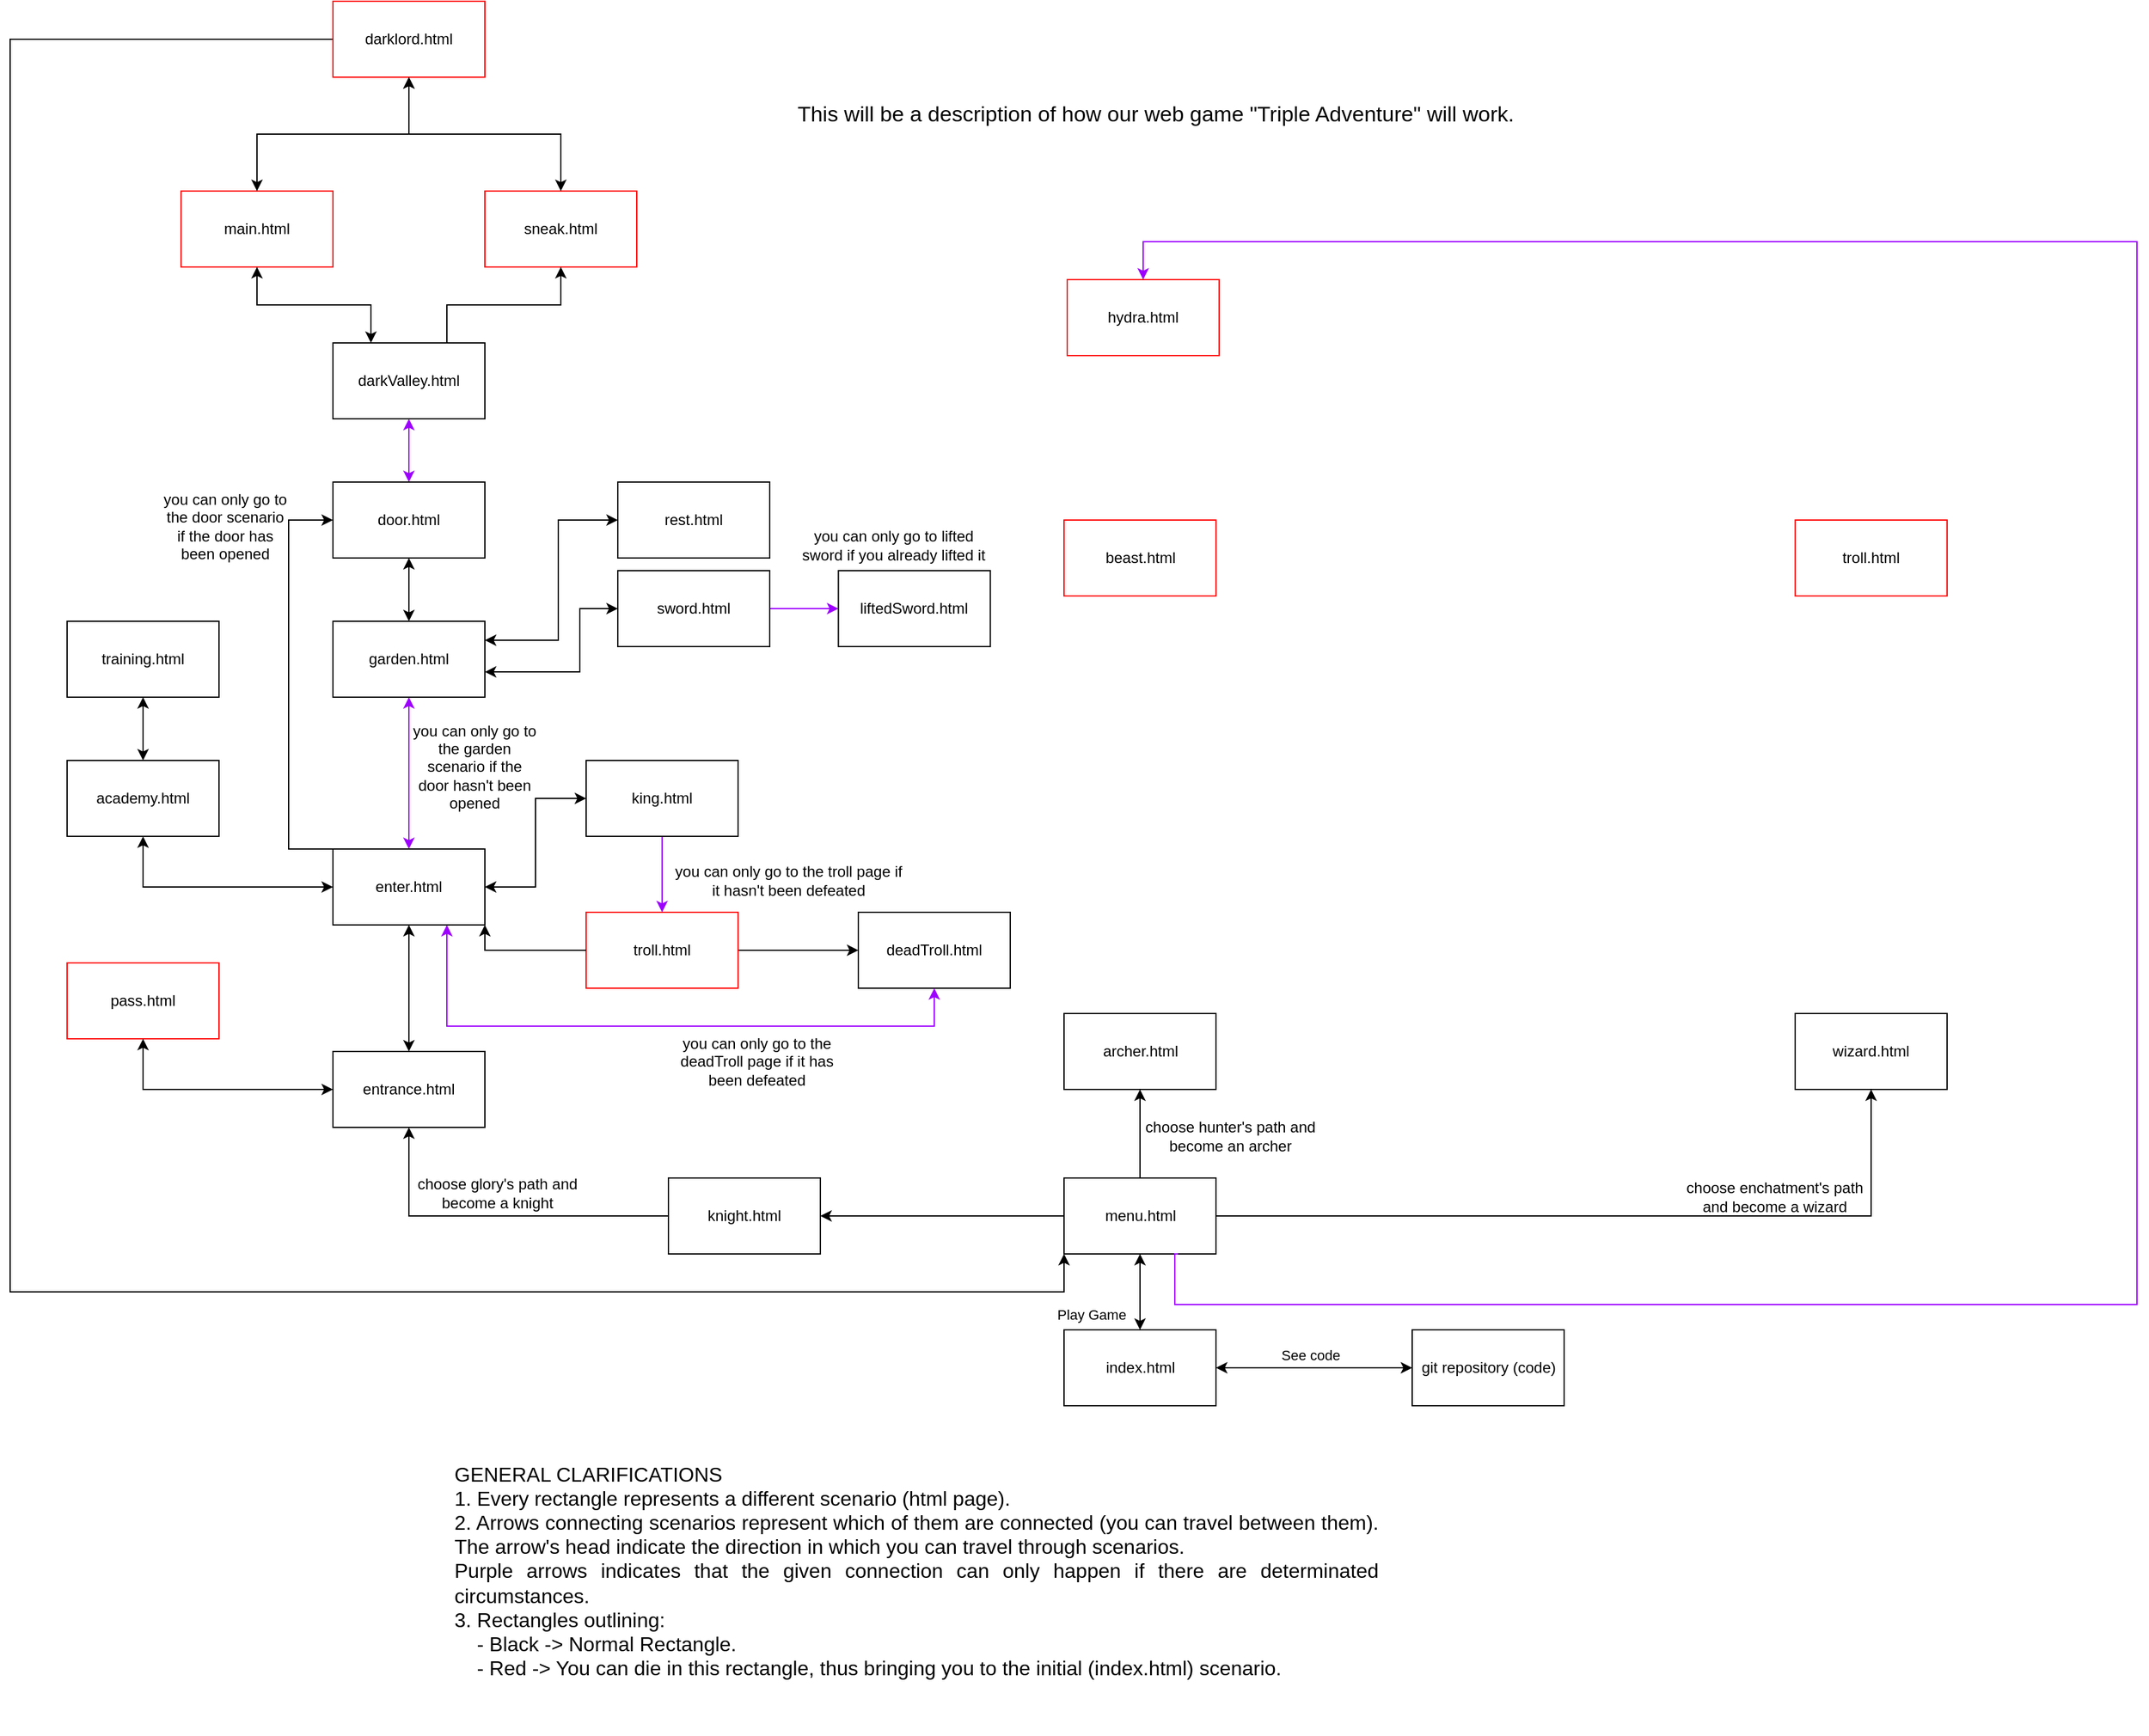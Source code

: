 <mxfile version="28.0.6">
  <diagram name="Page-1" id="w2jvXQE7_YNhHuw7VH9W">
    <mxGraphModel dx="1842" dy="1735" grid="1" gridSize="10" guides="1" tooltips="1" connect="1" arrows="1" fold="1" page="1" pageScale="1" pageWidth="850" pageHeight="1100" math="0" shadow="0">
      <root>
        <mxCell id="0" />
        <mxCell id="1" parent="0" />
        <mxCell id="W783Z9yKYnY_VlYJ2KmW-1" value="&lt;font style=&quot;font-size: 17px;&quot;&gt;This will be a description of how our web game &quot;Triple Adventure&quot; will work.&lt;/font&gt;" style="text;html=1;align=center;verticalAlign=middle;whiteSpace=wrap;rounded=0;" parent="1" vertex="1">
          <mxGeometry x="130" y="-70" width="610" height="60" as="geometry" />
        </mxCell>
        <mxCell id="W783Z9yKYnY_VlYJ2KmW-2" value="index.html" style="rounded=0;whiteSpace=wrap;html=1;" parent="1" vertex="1">
          <mxGeometry x="362.5" y="920" width="120" height="60" as="geometry" />
        </mxCell>
        <mxCell id="W783Z9yKYnY_VlYJ2KmW-3" value="git repository (code)" style="rounded=0;whiteSpace=wrap;html=1;" parent="1" vertex="1">
          <mxGeometry x="637.5" y="920" width="120" height="60" as="geometry" />
        </mxCell>
        <mxCell id="W783Z9yKYnY_VlYJ2KmW-4" value="" style="endArrow=classic;startArrow=classic;html=1;rounded=0;exitX=1;exitY=0.5;exitDx=0;exitDy=0;entryX=0;entryY=0.5;entryDx=0;entryDy=0;" parent="1" source="W783Z9yKYnY_VlYJ2KmW-2" target="W783Z9yKYnY_VlYJ2KmW-3" edge="1">
          <mxGeometry width="50" height="50" relative="1" as="geometry">
            <mxPoint x="407.5" y="760" as="sourcePoint" />
            <mxPoint x="457.5" y="710" as="targetPoint" />
          </mxGeometry>
        </mxCell>
        <mxCell id="W783Z9yKYnY_VlYJ2KmW-11" value="See code" style="edgeLabel;html=1;align=center;verticalAlign=middle;resizable=0;points=[];" parent="W783Z9yKYnY_VlYJ2KmW-4" vertex="1" connectable="0">
          <mxGeometry x="-0.166" y="-3" relative="1" as="geometry">
            <mxPoint x="10" y="-13" as="offset" />
          </mxGeometry>
        </mxCell>
        <mxCell id="W783Z9yKYnY_VlYJ2KmW-5" value="menu.html" style="rounded=0;whiteSpace=wrap;html=1;" parent="1" vertex="1">
          <mxGeometry x="362.5" y="800" width="120" height="60" as="geometry" />
        </mxCell>
        <mxCell id="W783Z9yKYnY_VlYJ2KmW-9" value="" style="endArrow=classic;startArrow=classic;html=1;rounded=0;entryX=0.5;entryY=1;entryDx=0;entryDy=0;exitX=0.5;exitY=0;exitDx=0;exitDy=0;" parent="1" source="W783Z9yKYnY_VlYJ2KmW-2" target="W783Z9yKYnY_VlYJ2KmW-5" edge="1">
          <mxGeometry width="50" height="50" relative="1" as="geometry">
            <mxPoint x="397.5" y="910" as="sourcePoint" />
            <mxPoint x="437.5" y="870" as="targetPoint" />
          </mxGeometry>
        </mxCell>
        <mxCell id="W783Z9yKYnY_VlYJ2KmW-12" value="Play Game" style="edgeLabel;html=1;align=center;verticalAlign=middle;resizable=0;points=[];" parent="1" vertex="1" connectable="0">
          <mxGeometry x="380" y="910" as="geometry">
            <mxPoint x="4" y="-2" as="offset" />
          </mxGeometry>
        </mxCell>
        <mxCell id="bWJ_mA49etQfhKQH36Bb-2" style="edgeStyle=orthogonalEdgeStyle;rounded=0;orthogonalLoop=1;jettySize=auto;html=1;exitX=0.25;exitY=0;exitDx=0;exitDy=0;entryX=0;entryY=0.5;entryDx=0;entryDy=0;" parent="1" source="W783Z9yKYnY_VlYJ2KmW-13" target="Ndmn0QPPu9krf77uYopM-4" edge="1">
          <mxGeometry relative="1" as="geometry">
            <Array as="points">
              <mxPoint x="-250" y="540" />
              <mxPoint x="-250" y="280" />
            </Array>
          </mxGeometry>
        </mxCell>
        <mxCell id="W783Z9yKYnY_VlYJ2KmW-13" value="enter.html" style="rounded=0;whiteSpace=wrap;html=1;" parent="1" vertex="1">
          <mxGeometry x="-215" y="540" width="120" height="60" as="geometry" />
        </mxCell>
        <mxCell id="W783Z9yKYnY_VlYJ2KmW-16" value="archer.html" style="rounded=0;whiteSpace=wrap;html=1;" parent="1" vertex="1">
          <mxGeometry x="362.5" y="670" width="120" height="60" as="geometry" />
        </mxCell>
        <mxCell id="W783Z9yKYnY_VlYJ2KmW-17" value="wizard.html" style="rounded=0;whiteSpace=wrap;html=1;" parent="1" vertex="1">
          <mxGeometry x="940" y="670" width="120" height="60" as="geometry" />
        </mxCell>
        <mxCell id="W783Z9yKYnY_VlYJ2KmW-18" value="" style="endArrow=classic;startArrow=none;html=1;rounded=0;entryX=0.5;entryY=1;entryDx=0;entryDy=0;exitX=1;exitY=0.5;exitDx=0;exitDy=0;edgeStyle=orthogonalEdgeStyle;startFill=0;" parent="1" source="W783Z9yKYnY_VlYJ2KmW-5" target="W783Z9yKYnY_VlYJ2KmW-17" edge="1">
          <mxGeometry width="50" height="50" relative="1" as="geometry">
            <mxPoint x="512.5" y="930" as="sourcePoint" />
            <mxPoint x="322.5" y="830" as="targetPoint" />
          </mxGeometry>
        </mxCell>
        <mxCell id="W783Z9yKYnY_VlYJ2KmW-19" value="" style="endArrow=classic;startArrow=none;html=1;rounded=0;entryX=0.5;entryY=1;entryDx=0;entryDy=0;exitX=0.5;exitY=0;exitDx=0;exitDy=0;startFill=0;" parent="1" source="W783Z9yKYnY_VlYJ2KmW-5" target="W783Z9yKYnY_VlYJ2KmW-16" edge="1">
          <mxGeometry width="50" height="50" relative="1" as="geometry">
            <mxPoint x="432.5" y="810" as="sourcePoint" />
            <mxPoint x="482.5" y="760" as="targetPoint" />
          </mxGeometry>
        </mxCell>
        <mxCell id="W783Z9yKYnY_VlYJ2KmW-20" value="choose glory&#39;s path and become a knight" style="text;html=1;align=center;verticalAlign=middle;whiteSpace=wrap;rounded=0;" parent="1" vertex="1">
          <mxGeometry x="-155" y="797" width="140" height="30" as="geometry" />
        </mxCell>
        <mxCell id="W783Z9yKYnY_VlYJ2KmW-21" value="choose enchatment&#39;s path and become a wizard" style="text;html=1;align=center;verticalAlign=middle;whiteSpace=wrap;rounded=0;" parent="1" vertex="1">
          <mxGeometry x="844" y="800" width="160" height="30" as="geometry" />
        </mxCell>
        <mxCell id="W783Z9yKYnY_VlYJ2KmW-22" value="choose hunter&#39;s path and become an archer" style="text;html=1;align=center;verticalAlign=middle;whiteSpace=wrap;rounded=0;" parent="1" vertex="1">
          <mxGeometry x="423.5" y="752" width="140" height="30" as="geometry" />
        </mxCell>
        <mxCell id="W783Z9yKYnY_VlYJ2KmW-45" style="edgeStyle=orthogonalEdgeStyle;rounded=0;orthogonalLoop=1;jettySize=auto;html=1;exitX=0;exitY=0.5;exitDx=0;exitDy=0;entryX=0;entryY=1;entryDx=0;entryDy=0;strokeColor=#000000;" parent="1" source="W783Z9yKYnY_VlYJ2KmW-23" target="W783Z9yKYnY_VlYJ2KmW-5" edge="1">
          <mxGeometry relative="1" as="geometry">
            <Array as="points">
              <mxPoint x="-470" y="-100" />
              <mxPoint x="-470" y="890" />
              <mxPoint x="362" y="890" />
            </Array>
          </mxGeometry>
        </mxCell>
        <mxCell id="W783Z9yKYnY_VlYJ2KmW-23" value="darklord.html" style="rounded=0;whiteSpace=wrap;html=1;strokeColor=#FF0000;" parent="1" vertex="1">
          <mxGeometry x="-215" y="-130" width="120" height="60" as="geometry" />
        </mxCell>
        <mxCell id="W783Z9yKYnY_VlYJ2KmW-24" value="beast.html" style="rounded=0;whiteSpace=wrap;html=1;strokeColor=#FF0000;" parent="1" vertex="1">
          <mxGeometry x="362.5" y="280" width="120" height="60" as="geometry" />
        </mxCell>
        <mxCell id="W783Z9yKYnY_VlYJ2KmW-25" value="troll.html" style="rounded=0;whiteSpace=wrap;html=1;strokeColor=#FF0000;" parent="1" vertex="1">
          <mxGeometry x="940" y="280" width="120" height="60" as="geometry" />
        </mxCell>
        <mxCell id="W783Z9yKYnY_VlYJ2KmW-26" value="hydra.html" style="rounded=0;whiteSpace=wrap;html=1;strokeColor=#FF0000;" parent="1" vertex="1">
          <mxGeometry x="365" y="90" width="120" height="60" as="geometry" />
        </mxCell>
        <mxCell id="W783Z9yKYnY_VlYJ2KmW-27" value="" style="endArrow=classic;startArrow=none;html=1;rounded=0;exitX=0.75;exitY=1;exitDx=0;exitDy=0;entryX=0.5;entryY=0;entryDx=0;entryDy=0;edgeStyle=orthogonalEdgeStyle;startFill=0;strokeColor=#9D00FF;" parent="1" source="W783Z9yKYnY_VlYJ2KmW-5" target="W783Z9yKYnY_VlYJ2KmW-26" edge="1">
          <mxGeometry width="50" height="50" relative="1" as="geometry">
            <mxPoint x="370" y="690" as="sourcePoint" />
            <mxPoint x="420" y="640" as="targetPoint" />
            <Array as="points">
              <mxPoint x="450" y="860" />
              <mxPoint x="450" y="900" />
              <mxPoint x="1210" y="900" />
              <mxPoint x="1210" y="60" />
              <mxPoint x="425" y="60" />
            </Array>
          </mxGeometry>
        </mxCell>
        <mxCell id="W783Z9yKYnY_VlYJ2KmW-29" value="academy.html" style="rounded=0;whiteSpace=wrap;html=1;" parent="1" vertex="1">
          <mxGeometry x="-425" y="470" width="120" height="60" as="geometry" />
        </mxCell>
        <mxCell id="W783Z9yKYnY_VlYJ2KmW-30" value="garden.html" style="rounded=0;whiteSpace=wrap;html=1;" parent="1" vertex="1">
          <mxGeometry x="-215" y="360" width="120" height="60" as="geometry" />
        </mxCell>
        <mxCell id="Ndmn0QPPu9krf77uYopM-7" style="edgeStyle=orthogonalEdgeStyle;rounded=0;orthogonalLoop=1;jettySize=auto;html=1;entryX=0.5;entryY=0;entryDx=0;entryDy=0;startArrow=none;startFill=0;strokeColor=#9D00FF;exitX=0.5;exitY=1;exitDx=0;exitDy=0;" parent="1" source="W783Z9yKYnY_VlYJ2KmW-31" target="Ndmn0QPPu9krf77uYopM-6" edge="1">
          <mxGeometry relative="1" as="geometry">
            <mxPoint x="40" y="540" as="sourcePoint" />
          </mxGeometry>
        </mxCell>
        <mxCell id="W783Z9yKYnY_VlYJ2KmW-31" value="king.html" style="rounded=0;whiteSpace=wrap;html=1;strokeColor=#000000;" parent="1" vertex="1">
          <mxGeometry x="-15" y="470" width="120" height="60" as="geometry" />
        </mxCell>
        <mxCell id="W783Z9yKYnY_VlYJ2KmW-32" value="main.html" style="rounded=0;whiteSpace=wrap;html=1;strokeColor=#FF0000;" parent="1" vertex="1">
          <mxGeometry x="-335" y="20" width="120" height="60" as="geometry" />
        </mxCell>
        <mxCell id="W783Z9yKYnY_VlYJ2KmW-33" value="" style="endArrow=classic;startArrow=classic;html=1;rounded=0;entryX=0.5;entryY=1;entryDx=0;entryDy=0;exitX=0.5;exitY=0;exitDx=0;exitDy=0;strokeColor=#9D00FF;" parent="1" source="W783Z9yKYnY_VlYJ2KmW-13" target="W783Z9yKYnY_VlYJ2KmW-30" edge="1">
          <mxGeometry width="50" height="50" relative="1" as="geometry">
            <mxPoint x="60" y="490" as="sourcePoint" />
            <mxPoint x="110" y="440" as="targetPoint" />
          </mxGeometry>
        </mxCell>
        <mxCell id="W783Z9yKYnY_VlYJ2KmW-34" value="" style="endArrow=classic;startArrow=classic;html=1;rounded=0;entryX=0;entryY=0.5;entryDx=0;entryDy=0;exitX=1;exitY=0.5;exitDx=0;exitDy=0;edgeStyle=orthogonalEdgeStyle;" parent="1" source="W783Z9yKYnY_VlYJ2KmW-13" target="W783Z9yKYnY_VlYJ2KmW-31" edge="1">
          <mxGeometry width="50" height="50" relative="1" as="geometry">
            <mxPoint x="-110" y="580" as="sourcePoint" />
            <mxPoint x="-110" y="510" as="targetPoint" />
          </mxGeometry>
        </mxCell>
        <mxCell id="W783Z9yKYnY_VlYJ2KmW-35" value="" style="endArrow=classic;startArrow=classic;html=1;rounded=0;entryX=0.5;entryY=1;entryDx=0;entryDy=0;exitX=0;exitY=0.5;exitDx=0;exitDy=0;edgeStyle=orthogonalEdgeStyle;" parent="1" source="W783Z9yKYnY_VlYJ2KmW-13" target="W783Z9yKYnY_VlYJ2KmW-29" edge="1">
          <mxGeometry width="50" height="50" relative="1" as="geometry">
            <mxPoint x="-400" y="620" as="sourcePoint" />
            <mxPoint x="-400" y="550" as="targetPoint" />
          </mxGeometry>
        </mxCell>
        <mxCell id="W783Z9yKYnY_VlYJ2KmW-38" value="" style="endArrow=classic;startArrow=classic;html=1;rounded=0;entryX=0.5;entryY=1;entryDx=0;entryDy=0;exitX=0.5;exitY=0;exitDx=0;exitDy=0;edgeStyle=orthogonalEdgeStyle;" parent="1" source="W783Z9yKYnY_VlYJ2KmW-32" target="W783Z9yKYnY_VlYJ2KmW-23" edge="1">
          <mxGeometry width="50" height="50" relative="1" as="geometry">
            <mxPoint x="-140" y="270" as="sourcePoint" />
            <mxPoint x="-140" y="200" as="targetPoint" />
          </mxGeometry>
        </mxCell>
        <mxCell id="W783Z9yKYnY_VlYJ2KmW-39" value="sneak.html" style="rounded=0;whiteSpace=wrap;html=1;strokeColor=#FF0000;" parent="1" vertex="1">
          <mxGeometry x="-95" y="20" width="120" height="60" as="geometry" />
        </mxCell>
        <mxCell id="W783Z9yKYnY_VlYJ2KmW-42" value="" style="endArrow=classic;startArrow=classic;html=1;rounded=0;entryX=0.5;entryY=1;entryDx=0;entryDy=0;exitX=0.5;exitY=0;exitDx=0;exitDy=0;edgeStyle=orthogonalEdgeStyle;" parent="1" source="W783Z9yKYnY_VlYJ2KmW-39" target="W783Z9yKYnY_VlYJ2KmW-23" edge="1">
          <mxGeometry width="50" height="50" relative="1" as="geometry">
            <mxPoint x="60" y="360" as="sourcePoint" />
            <mxPoint x="110" y="310" as="targetPoint" />
          </mxGeometry>
        </mxCell>
        <mxCell id="W783Z9yKYnY_VlYJ2KmW-43" value="&lt;div style=&quot;text-align: justify;&quot;&gt;&lt;span style=&quot;font-size: 16px; background-color: transparent; color: light-dark(rgb(0, 0, 0), rgb(255, 255, 255));&quot;&gt;GENERAL CLARIFICATIONS&lt;/span&gt;&lt;/div&gt;&lt;div style=&quot;text-align: justify;&quot;&gt;&lt;font style=&quot;font-size: 16px;&quot;&gt;1. Every rectangle represents a different scenario (html page).&lt;/font&gt;&lt;/div&gt;&lt;div style=&quot;text-align: justify;&quot;&gt;&lt;font style=&quot;font-size: 16px;&quot;&gt;2. Arrows connecting scenarios represent which of them are connected (you can travel between them). The arrow&#39;s head indicate the direction in which you can travel through scenarios.&lt;/font&gt;&lt;/div&gt;&lt;div style=&quot;text-align: justify;&quot;&gt;&lt;font style=&quot;font-size: 16px;&quot;&gt;Purple arrows indicates that the given connection can only happen if there are determinated circumstances.&lt;/font&gt;&lt;/div&gt;&lt;div style=&quot;text-align: justify;&quot;&gt;&lt;font style=&quot;font-size: 16px;&quot;&gt;3. Rectangles outlining:&lt;/font&gt;&lt;/div&gt;&lt;div style=&quot;text-align: justify;&quot;&gt;&lt;span style=&quot;font-size: 16px;&quot;&gt;&amp;nbsp; &amp;nbsp; - Black -&amp;gt; Normal Rectangle.&lt;/span&gt;&lt;/div&gt;&lt;div style=&quot;text-align: justify;&quot;&gt;&lt;span style=&quot;font-size: 16px;&quot;&gt;&amp;nbsp; &amp;nbsp; - Red -&amp;gt; You can die in this rectangle, thus bringing you to the initial (index.html) scenario.&lt;/span&gt;&lt;/div&gt;&lt;div style=&quot;text-align: justify;&quot;&gt;&lt;span style=&quot;font-size: 16px;&quot;&gt;&lt;br&gt;&lt;/span&gt;&lt;/div&gt;" style="text;html=1;align=left;verticalAlign=middle;whiteSpace=wrap;rounded=0;" parent="1" vertex="1">
          <mxGeometry x="-121.5" y="1000" width="731.5" height="240" as="geometry" />
        </mxCell>
        <mxCell id="-AGwqSmneGh56v2qH9gN-4" value="entrance.html" style="rounded=0;whiteSpace=wrap;html=1;" parent="1" vertex="1">
          <mxGeometry x="-215" y="700" width="120" height="60" as="geometry" />
        </mxCell>
        <mxCell id="-AGwqSmneGh56v2qH9gN-6" value="pass&lt;span style=&quot;background-color: transparent; color: light-dark(rgb(0, 0, 0), rgb(255, 255, 255));&quot;&gt;.html&lt;/span&gt;" style="rounded=0;whiteSpace=wrap;html=1;strokeColor=#FF0000;" parent="1" vertex="1">
          <mxGeometry x="-425" y="630" width="120" height="60" as="geometry" />
        </mxCell>
        <mxCell id="-AGwqSmneGh56v2qH9gN-7" value="" style="endArrow=classic;startArrow=classic;html=1;rounded=0;entryX=0.5;entryY=1;entryDx=0;entryDy=0;exitX=0;exitY=0.5;exitDx=0;exitDy=0;edgeStyle=orthogonalEdgeStyle;startFill=1;" parent="1" source="-AGwqSmneGh56v2qH9gN-4" target="-AGwqSmneGh56v2qH9gN-6" edge="1">
          <mxGeometry width="50" height="50" relative="1" as="geometry">
            <mxPoint x="50" y="530" as="sourcePoint" />
            <mxPoint x="100" y="480" as="targetPoint" />
          </mxGeometry>
        </mxCell>
        <mxCell id="-AGwqSmneGh56v2qH9gN-8" value="" style="endArrow=classic;startArrow=classic;html=1;rounded=0;entryX=0.5;entryY=1;entryDx=0;entryDy=0;exitX=0.5;exitY=0;exitDx=0;exitDy=0;edgeStyle=orthogonalEdgeStyle;" parent="1" source="-AGwqSmneGh56v2qH9gN-4" target="W783Z9yKYnY_VlYJ2KmW-13" edge="1">
          <mxGeometry width="50" height="50" relative="1" as="geometry">
            <mxPoint x="-50" y="787" as="sourcePoint" />
            <mxPoint x="45" y="710" as="targetPoint" />
          </mxGeometry>
        </mxCell>
        <mxCell id="-AGwqSmneGh56v2qH9gN-10" value="knight.html" style="rounded=0;whiteSpace=wrap;html=1;" parent="1" vertex="1">
          <mxGeometry x="50" y="800" width="120" height="60" as="geometry" />
        </mxCell>
        <mxCell id="-AGwqSmneGh56v2qH9gN-11" value="" style="endArrow=none;startArrow=classic;html=1;rounded=0;entryX=0;entryY=0.5;entryDx=0;entryDy=0;exitX=1;exitY=0.5;exitDx=0;exitDy=0;startFill=1;endFill=0;" parent="1" source="-AGwqSmneGh56v2qH9gN-10" target="W783Z9yKYnY_VlYJ2KmW-5" edge="1">
          <mxGeometry width="50" height="50" relative="1" as="geometry">
            <mxPoint x="30" y="560" as="sourcePoint" />
            <mxPoint x="80" y="510" as="targetPoint" />
          </mxGeometry>
        </mxCell>
        <mxCell id="-AGwqSmneGh56v2qH9gN-12" value="" style="endArrow=none;startArrow=classic;html=1;rounded=0;entryX=0;entryY=0.5;entryDx=0;entryDy=0;exitX=0.5;exitY=1;exitDx=0;exitDy=0;edgeStyle=orthogonalEdgeStyle;endFill=0;" parent="1" source="-AGwqSmneGh56v2qH9gN-4" target="-AGwqSmneGh56v2qH9gN-10" edge="1">
          <mxGeometry width="50" height="50" relative="1" as="geometry">
            <mxPoint x="230" y="840" as="sourcePoint" />
            <mxPoint x="413" y="840" as="targetPoint" />
          </mxGeometry>
        </mxCell>
        <mxCell id="SFQAF6y4TI38C0EW13ux-1" value="training.html" style="rounded=0;whiteSpace=wrap;html=1;" parent="1" vertex="1">
          <mxGeometry x="-425" y="360" width="120" height="60" as="geometry" />
        </mxCell>
        <mxCell id="SFQAF6y4TI38C0EW13ux-2" value="" style="endArrow=classic;startArrow=classic;html=1;rounded=0;entryX=0.5;entryY=1;entryDx=0;entryDy=0;exitX=0.5;exitY=0;exitDx=0;exitDy=0;" parent="1" source="W783Z9yKYnY_VlYJ2KmW-29" target="SFQAF6y4TI38C0EW13ux-1" edge="1">
          <mxGeometry width="50" height="50" relative="1" as="geometry">
            <mxPoint y="430" as="sourcePoint" />
            <mxPoint x="50" y="380" as="targetPoint" />
          </mxGeometry>
        </mxCell>
        <mxCell id="SFQAF6y4TI38C0EW13ux-5" style="edgeStyle=orthogonalEdgeStyle;rounded=0;orthogonalLoop=1;jettySize=auto;html=1;exitX=0.75;exitY=0;exitDx=0;exitDy=0;entryX=0.5;entryY=1;entryDx=0;entryDy=0;" parent="1" source="SFQAF6y4TI38C0EW13ux-3" target="W783Z9yKYnY_VlYJ2KmW-39" edge="1">
          <mxGeometry relative="1" as="geometry" />
        </mxCell>
        <mxCell id="SFQAF6y4TI38C0EW13ux-6" style="edgeStyle=orthogonalEdgeStyle;rounded=0;orthogonalLoop=1;jettySize=auto;html=1;exitX=0.25;exitY=0;exitDx=0;exitDy=0;entryX=0.5;entryY=1;entryDx=0;entryDy=0;startArrow=classic;startFill=1;" parent="1" source="SFQAF6y4TI38C0EW13ux-3" target="W783Z9yKYnY_VlYJ2KmW-32" edge="1">
          <mxGeometry relative="1" as="geometry" />
        </mxCell>
        <mxCell id="SFQAF6y4TI38C0EW13ux-8" style="edgeStyle=orthogonalEdgeStyle;rounded=0;orthogonalLoop=1;jettySize=auto;html=1;entryX=0;entryY=0.5;entryDx=0;entryDy=0;startArrow=classic;startFill=1;exitX=1;exitY=0.25;exitDx=0;exitDy=0;" parent="1" source="W783Z9yKYnY_VlYJ2KmW-30" target="SFQAF6y4TI38C0EW13ux-7" edge="1">
          <mxGeometry relative="1" as="geometry">
            <mxPoint x="-95" y="380" as="sourcePoint" />
            <Array as="points">
              <mxPoint x="-37" y="375" />
              <mxPoint x="-37" y="280" />
            </Array>
          </mxGeometry>
        </mxCell>
        <mxCell id="SFQAF6y4TI38C0EW13ux-3" value="darkValley.html" style="rounded=0;whiteSpace=wrap;html=1;" parent="1" vertex="1">
          <mxGeometry x="-215" y="140" width="120" height="60" as="geometry" />
        </mxCell>
        <mxCell id="SFQAF6y4TI38C0EW13ux-4" value="" style="endArrow=classic;startArrow=classic;html=1;rounded=0;strokeColor=#9D00FF;entryX=0.5;entryY=1;entryDx=0;entryDy=0;exitX=0.5;exitY=0;exitDx=0;exitDy=0;" parent="1" source="Ndmn0QPPu9krf77uYopM-4" target="SFQAF6y4TI38C0EW13ux-3" edge="1">
          <mxGeometry width="50" height="50" relative="1" as="geometry">
            <mxPoint x="-80" y="260" as="sourcePoint" />
            <mxPoint x="-155" y="220" as="targetPoint" />
          </mxGeometry>
        </mxCell>
        <mxCell id="SFQAF6y4TI38C0EW13ux-7" value="rest.html" style="rounded=0;whiteSpace=wrap;html=1;" parent="1" vertex="1">
          <mxGeometry x="10" y="250" width="120" height="60" as="geometry" />
        </mxCell>
        <mxCell id="L-XmSajz_AOP6nzSEUkn-2" style="edgeStyle=orthogonalEdgeStyle;rounded=0;orthogonalLoop=1;jettySize=auto;html=1;exitX=1;exitY=0.5;exitDx=0;exitDy=0;entryX=0;entryY=0.5;entryDx=0;entryDy=0;endArrow=classic;endFill=1;startArrow=none;startFill=0;strokeColor=#9D00FF;" edge="1" parent="1" source="Ndmn0QPPu9krf77uYopM-1" target="L-XmSajz_AOP6nzSEUkn-1">
          <mxGeometry relative="1" as="geometry" />
        </mxCell>
        <mxCell id="Ndmn0QPPu9krf77uYopM-1" value="sword.html" style="rounded=0;whiteSpace=wrap;html=1;" parent="1" vertex="1">
          <mxGeometry x="10" y="320" width="120" height="60" as="geometry" />
        </mxCell>
        <mxCell id="Ndmn0QPPu9krf77uYopM-3" value="" style="endArrow=classic;startArrow=classic;html=1;rounded=0;entryX=0;entryY=0.5;entryDx=0;entryDy=0;exitX=1;exitY=0.667;exitDx=0;exitDy=0;edgeStyle=orthogonalEdgeStyle;exitPerimeter=0;strokeColor=#000000;" parent="1" source="W783Z9yKYnY_VlYJ2KmW-30" target="Ndmn0QPPu9krf77uYopM-1" edge="1">
          <mxGeometry width="50" height="50" relative="1" as="geometry">
            <mxPoint x="-140" y="400" as="sourcePoint" />
            <mxPoint x="-90" y="350" as="targetPoint" />
            <Array as="points">
              <mxPoint x="-20" y="400" />
              <mxPoint x="-20" y="350" />
            </Array>
          </mxGeometry>
        </mxCell>
        <mxCell id="Ndmn0QPPu9krf77uYopM-4" value="door.html" style="rounded=0;whiteSpace=wrap;html=1;" parent="1" vertex="1">
          <mxGeometry x="-215" y="250" width="120" height="60" as="geometry" />
        </mxCell>
        <mxCell id="Ndmn0QPPu9krf77uYopM-5" value="" style="endArrow=classic;startArrow=classic;html=1;rounded=0;entryX=0.5;entryY=1;entryDx=0;entryDy=0;exitX=0.5;exitY=0;exitDx=0;exitDy=0;" parent="1" source="W783Z9yKYnY_VlYJ2KmW-30" target="Ndmn0QPPu9krf77uYopM-4" edge="1">
          <mxGeometry width="50" height="50" relative="1" as="geometry">
            <mxPoint x="-180" y="380" as="sourcePoint" />
            <mxPoint x="-130" y="330" as="targetPoint" />
          </mxGeometry>
        </mxCell>
        <mxCell id="ZjbQgovuja-OV-1wF0qj-2" style="edgeStyle=orthogonalEdgeStyle;rounded=0;orthogonalLoop=1;jettySize=auto;html=1;exitX=1;exitY=0.5;exitDx=0;exitDy=0;entryX=0;entryY=0.5;entryDx=0;entryDy=0;startArrow=none;startFill=0;" parent="1" source="Ndmn0QPPu9krf77uYopM-6" target="ZjbQgovuja-OV-1wF0qj-1" edge="1">
          <mxGeometry relative="1" as="geometry" />
        </mxCell>
        <mxCell id="Ndmn0QPPu9krf77uYopM-6" value="troll.html" style="rounded=0;whiteSpace=wrap;html=1;strokeColor=#FF0000;" parent="1" vertex="1">
          <mxGeometry x="-15" y="590" width="120" height="60" as="geometry" />
        </mxCell>
        <mxCell id="Ndmn0QPPu9krf77uYopM-8" value="you can only go to the troll page if it hasn&#39;t been defeated" style="text;html=1;align=center;verticalAlign=middle;whiteSpace=wrap;rounded=0;" parent="1" vertex="1">
          <mxGeometry x="50" y="560" width="190" height="10" as="geometry" />
        </mxCell>
        <mxCell id="ZjbQgovuja-OV-1wF0qj-1" value="deadTroll.html" style="rounded=0;whiteSpace=wrap;html=1;" parent="1" vertex="1">
          <mxGeometry x="200" y="590" width="120" height="60" as="geometry" />
        </mxCell>
        <mxCell id="ZjbQgovuja-OV-1wF0qj-3" value="" style="endArrow=classic;startArrow=none;html=1;rounded=0;entryX=1;entryY=1;entryDx=0;entryDy=0;exitX=0;exitY=0.5;exitDx=0;exitDy=0;edgeStyle=orthogonalEdgeStyle;startFill=0;" parent="1" source="Ndmn0QPPu9krf77uYopM-6" target="W783Z9yKYnY_VlYJ2KmW-13" edge="1">
          <mxGeometry width="50" height="50" relative="1" as="geometry">
            <mxPoint x="-10" y="570" as="sourcePoint" />
            <mxPoint x="40" y="520" as="targetPoint" />
          </mxGeometry>
        </mxCell>
        <mxCell id="ZjbQgovuja-OV-1wF0qj-4" value="" style="endArrow=classic;startArrow=classic;html=1;rounded=0;entryX=0.5;entryY=1;entryDx=0;entryDy=0;exitX=0.75;exitY=1;exitDx=0;exitDy=0;edgeStyle=orthogonalEdgeStyle;strokeColor=#9D00FF;" parent="1" source="W783Z9yKYnY_VlYJ2KmW-13" target="ZjbQgovuja-OV-1wF0qj-1" edge="1">
          <mxGeometry width="50" height="50" relative="1" as="geometry">
            <mxPoint x="-10" y="570" as="sourcePoint" />
            <mxPoint x="40" y="520" as="targetPoint" />
            <Array as="points">
              <mxPoint x="-125" y="680" />
              <mxPoint x="260" y="680" />
            </Array>
          </mxGeometry>
        </mxCell>
        <mxCell id="ZjbQgovuja-OV-1wF0qj-5" value="you can only go to the deadTroll page if it has been defeated" style="text;html=1;align=center;verticalAlign=middle;whiteSpace=wrap;rounded=0;" parent="1" vertex="1">
          <mxGeometry x="50" y="703" width="140" height="10" as="geometry" />
        </mxCell>
        <mxCell id="bWJ_mA49etQfhKQH36Bb-3" value="you can only go to the garden scenario if the door hasn&#39;t been opened" style="text;html=1;align=center;verticalAlign=middle;whiteSpace=wrap;rounded=0;" parent="1" vertex="1">
          <mxGeometry x="-153" y="460" width="100" height="30" as="geometry" />
        </mxCell>
        <mxCell id="bWJ_mA49etQfhKQH36Bb-4" value="you can only go to the door scenario if the door has been opened" style="text;html=1;align=center;verticalAlign=middle;whiteSpace=wrap;rounded=0;" parent="1" vertex="1">
          <mxGeometry x="-350" y="270" width="100" height="30" as="geometry" />
        </mxCell>
        <mxCell id="L-XmSajz_AOP6nzSEUkn-1" value="liftedSword.html" style="rounded=0;whiteSpace=wrap;html=1;" vertex="1" parent="1">
          <mxGeometry x="184.25" y="320" width="120" height="60" as="geometry" />
        </mxCell>
        <mxCell id="L-XmSajz_AOP6nzSEUkn-5" value="you can only go to lifted sword if you already lifted it" style="text;html=1;align=center;verticalAlign=middle;whiteSpace=wrap;rounded=0;" vertex="1" parent="1">
          <mxGeometry x="152.25" y="270" width="152" height="60" as="geometry" />
        </mxCell>
      </root>
    </mxGraphModel>
  </diagram>
</mxfile>
